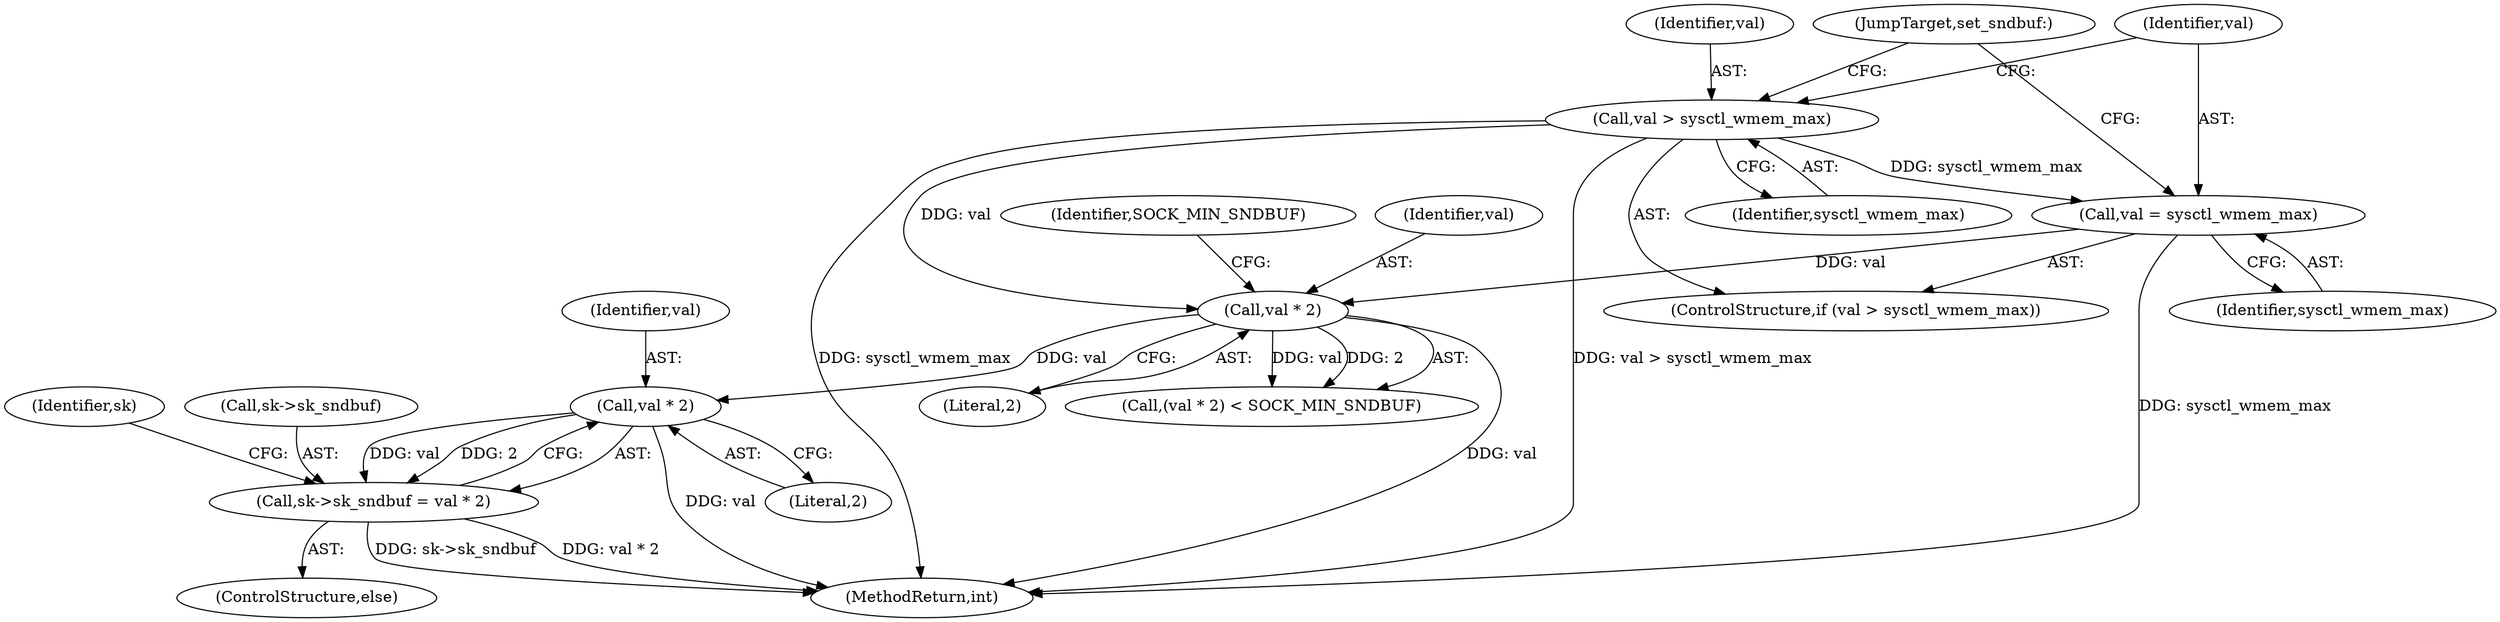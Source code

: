 digraph "1_linux_82981930125abfd39d7c8378a9cfdf5e1be2002b_0@del" {
"1000242" [label="(Call,val * 2)"];
"1000228" [label="(Call,val * 2)"];
"1000217" [label="(Call,val = sysctl_wmem_max)"];
"1000214" [label="(Call,val > sysctl_wmem_max)"];
"1000238" [label="(Call,sk->sk_sndbuf = val * 2)"];
"1000242" [label="(Call,val * 2)"];
"1000229" [label="(Identifier,val)"];
"1000215" [label="(Identifier,val)"];
"1000213" [label="(ControlStructure,if (val > sysctl_wmem_max))"];
"1000219" [label="(Identifier,sysctl_wmem_max)"];
"1000218" [label="(Identifier,val)"];
"1000227" [label="(Call,(val * 2) < SOCK_MIN_SNDBUF)"];
"1000230" [label="(Literal,2)"];
"1000231" [label="(Identifier,SOCK_MIN_SNDBUF)"];
"1000214" [label="(Call,val > sysctl_wmem_max)"];
"1000239" [label="(Call,sk->sk_sndbuf)"];
"1000246" [label="(Identifier,sk)"];
"1000217" [label="(Call,val = sysctl_wmem_max)"];
"1000243" [label="(Identifier,val)"];
"1000237" [label="(ControlStructure,else)"];
"1000244" [label="(Literal,2)"];
"1000228" [label="(Call,val * 2)"];
"1000682" [label="(MethodReturn,int)"];
"1000216" [label="(Identifier,sysctl_wmem_max)"];
"1000220" [label="(JumpTarget,set_sndbuf:)"];
"1000238" [label="(Call,sk->sk_sndbuf = val * 2)"];
"1000242" -> "1000238"  [label="AST: "];
"1000242" -> "1000244"  [label="CFG: "];
"1000243" -> "1000242"  [label="AST: "];
"1000244" -> "1000242"  [label="AST: "];
"1000238" -> "1000242"  [label="CFG: "];
"1000242" -> "1000682"  [label="DDG: val"];
"1000242" -> "1000238"  [label="DDG: val"];
"1000242" -> "1000238"  [label="DDG: 2"];
"1000228" -> "1000242"  [label="DDG: val"];
"1000228" -> "1000227"  [label="AST: "];
"1000228" -> "1000230"  [label="CFG: "];
"1000229" -> "1000228"  [label="AST: "];
"1000230" -> "1000228"  [label="AST: "];
"1000231" -> "1000228"  [label="CFG: "];
"1000228" -> "1000682"  [label="DDG: val"];
"1000228" -> "1000227"  [label="DDG: val"];
"1000228" -> "1000227"  [label="DDG: 2"];
"1000217" -> "1000228"  [label="DDG: val"];
"1000214" -> "1000228"  [label="DDG: val"];
"1000217" -> "1000213"  [label="AST: "];
"1000217" -> "1000219"  [label="CFG: "];
"1000218" -> "1000217"  [label="AST: "];
"1000219" -> "1000217"  [label="AST: "];
"1000220" -> "1000217"  [label="CFG: "];
"1000217" -> "1000682"  [label="DDG: sysctl_wmem_max"];
"1000214" -> "1000217"  [label="DDG: sysctl_wmem_max"];
"1000214" -> "1000213"  [label="AST: "];
"1000214" -> "1000216"  [label="CFG: "];
"1000215" -> "1000214"  [label="AST: "];
"1000216" -> "1000214"  [label="AST: "];
"1000218" -> "1000214"  [label="CFG: "];
"1000220" -> "1000214"  [label="CFG: "];
"1000214" -> "1000682"  [label="DDG: sysctl_wmem_max"];
"1000214" -> "1000682"  [label="DDG: val > sysctl_wmem_max"];
"1000238" -> "1000237"  [label="AST: "];
"1000239" -> "1000238"  [label="AST: "];
"1000246" -> "1000238"  [label="CFG: "];
"1000238" -> "1000682"  [label="DDG: sk->sk_sndbuf"];
"1000238" -> "1000682"  [label="DDG: val * 2"];
}
